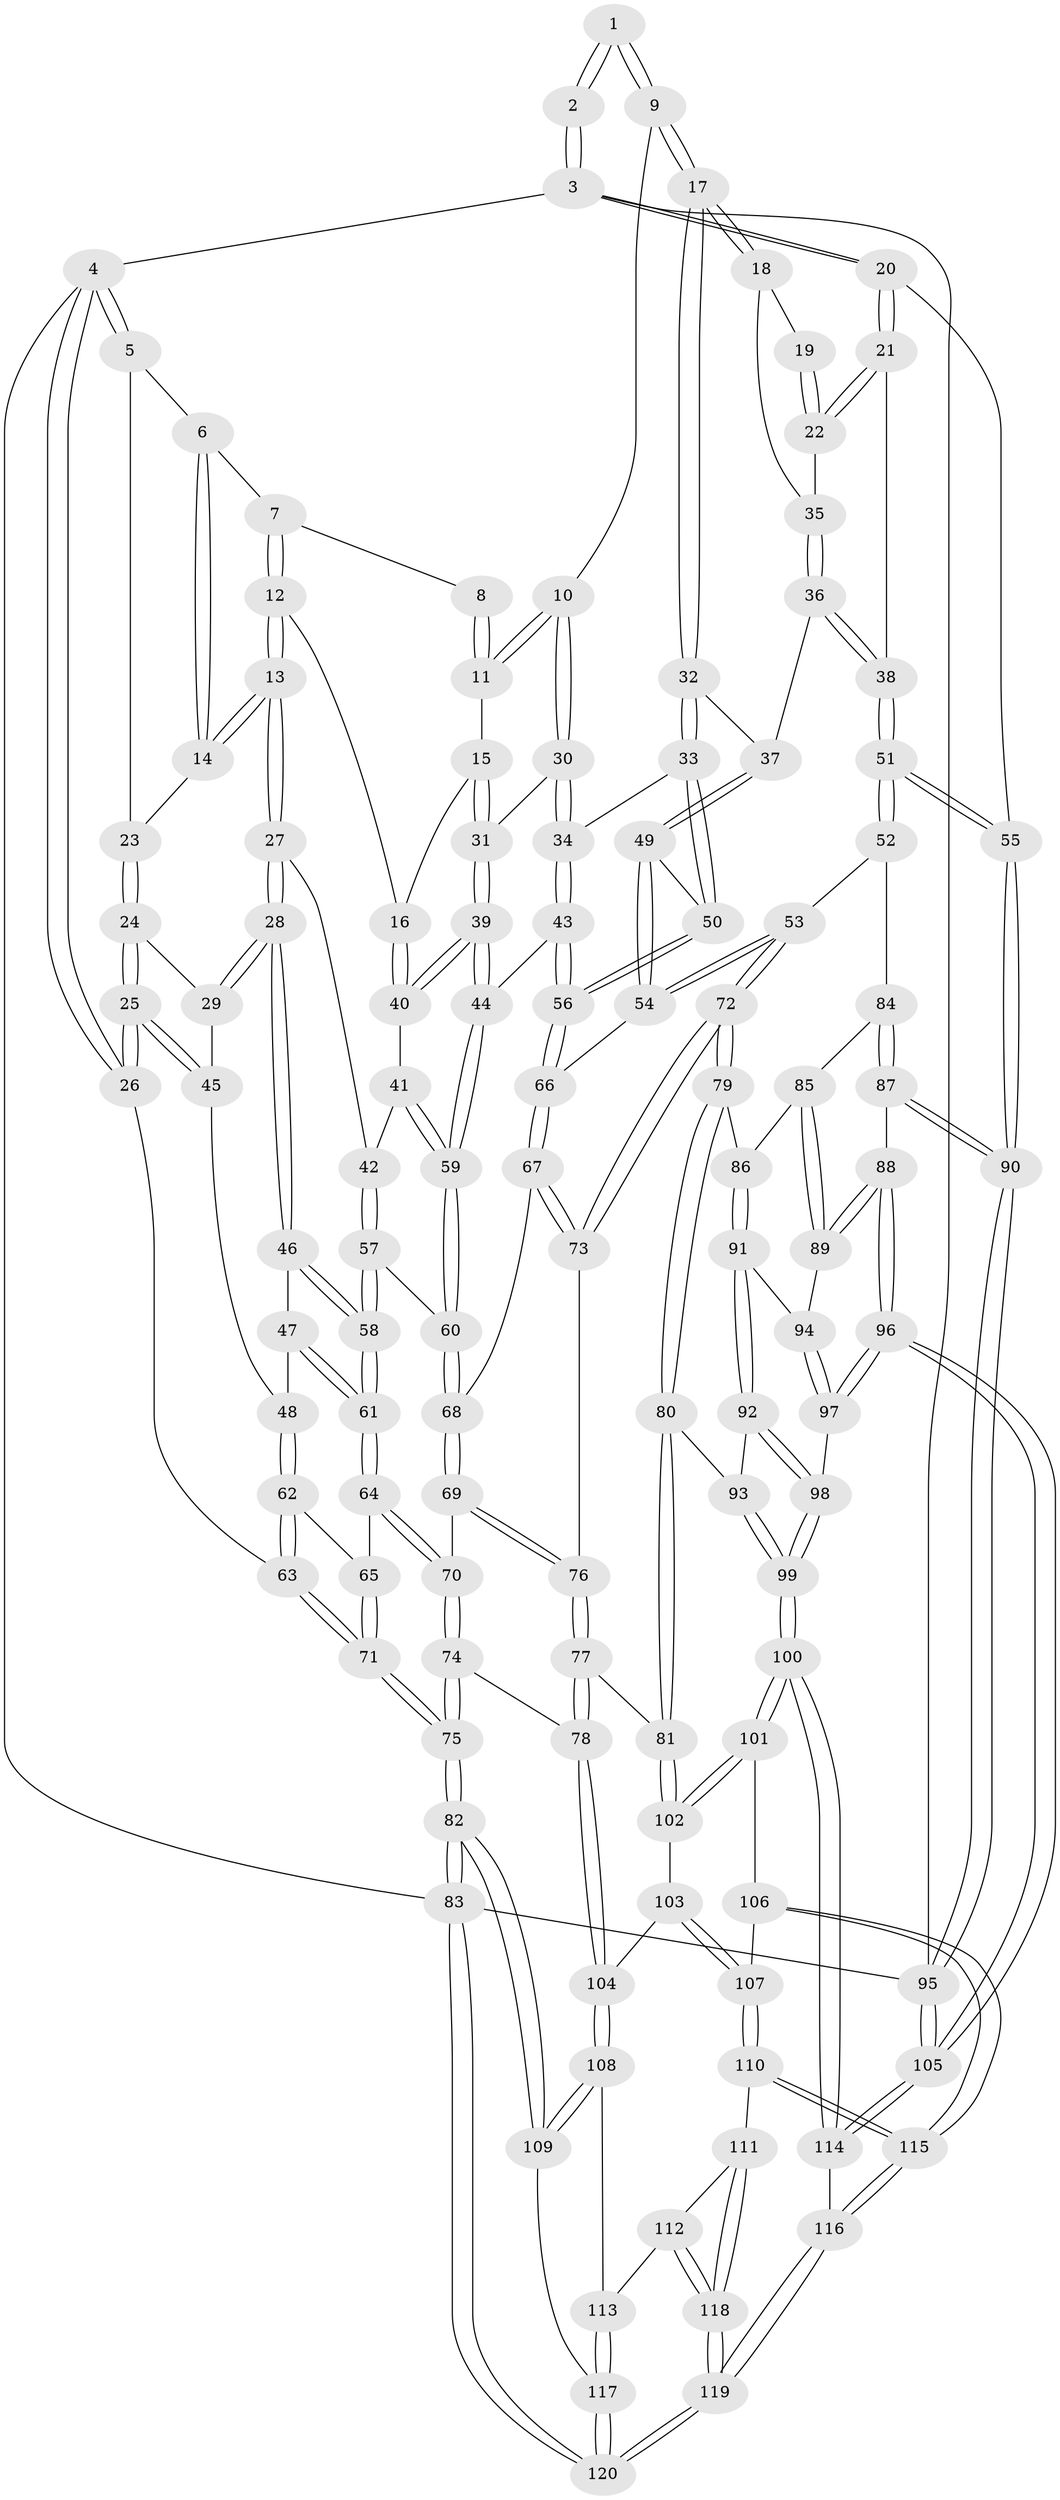 // coarse degree distribution, {2: 0.047058823529411764, 4: 0.24705882352941178, 3: 0.7058823529411765}
// Generated by graph-tools (version 1.1) at 2025/38/03/04/25 23:38:24]
// undirected, 120 vertices, 297 edges
graph export_dot {
  node [color=gray90,style=filled];
  1 [pos="+0.5912865830113516+0"];
  2 [pos="+1+0"];
  3 [pos="+1+0"];
  4 [pos="+0+0"];
  5 [pos="+0+0"];
  6 [pos="+0.12501375805540244+0"];
  7 [pos="+0.3149350827097851+0"];
  8 [pos="+0.43854122476762575+0"];
  9 [pos="+0.6362747746189141+0.01792974146772557"];
  10 [pos="+0.509211656969738+0.12231304943892181"];
  11 [pos="+0.46283744058301013+0.10246063534982801"];
  12 [pos="+0.28498294936737806+0.08858377259894568"];
  13 [pos="+0.2637627458746311+0.10845834679000943"];
  14 [pos="+0.14986736362544995+0.08233588708461925"];
  15 [pos="+0.42550615606527487+0.11380415013901614"];
  16 [pos="+0.3428535726405647+0.12104711370170188"];
  17 [pos="+0.7032363299930706+0.11370867500827621"];
  18 [pos="+0.7536564939641666+0.10472163082549836"];
  19 [pos="+0.9119114084118722+0"];
  20 [pos="+1+0.08942748988911788"];
  21 [pos="+0.9717415896223779+0.14305018168674072"];
  22 [pos="+0.886961565489633+0.12989665142249618"];
  23 [pos="+0.11014600732402259+0.08173467720822883"];
  24 [pos="+0.08183740197663597+0.11951736115207644"];
  25 [pos="+0+0.17682966000650502"];
  26 [pos="+0+0.1754649928092059"];
  27 [pos="+0.21767254651246018+0.20597285986978328"];
  28 [pos="+0.21476039187627116+0.2077903473969272"];
  29 [pos="+0.14100809275014753+0.1924759648532884"];
  30 [pos="+0.5114821155965732+0.1391820779178026"];
  31 [pos="+0.45116910762289114+0.20085957860087023"];
  32 [pos="+0.6996572208597356+0.13267686752016816"];
  33 [pos="+0.6771714704675945+0.19946564744841047"];
  34 [pos="+0.5460690175826579+0.194853895344384"];
  35 [pos="+0.8717455299429945+0.13795367517886623"];
  36 [pos="+0.8625866002011211+0.22969828170126547"];
  37 [pos="+0.8494279746507913+0.2391658964544617"];
  38 [pos="+0.9232080691352833+0.255274184735043"];
  39 [pos="+0.42427457154142734+0.2537276222311279"];
  40 [pos="+0.37252109565582775+0.1797797661548414"];
  41 [pos="+0.30092489889629964+0.26894256834412045"];
  42 [pos="+0.2496327136508118+0.2324736364439767"];
  43 [pos="+0.488667016172358+0.2970382828912558"];
  44 [pos="+0.42876785915005455+0.2752011632643823"];
  45 [pos="+0.0480248985574148+0.2315475644678245"];
  46 [pos="+0.18409910346351946+0.2753835786866603"];
  47 [pos="+0.13089923037970766+0.3135733618193449"];
  48 [pos="+0.1186856671114712+0.3182376579818455"];
  49 [pos="+0.7786914386288634+0.32911692179813745"];
  50 [pos="+0.6776291523526441+0.20316988605409667"];
  51 [pos="+1+0.45390493020399125"];
  52 [pos="+1+0.4742056837238888"];
  53 [pos="+0.812925195605143+0.41079525051824906"];
  54 [pos="+0.7831603098887001+0.366851668700316"];
  55 [pos="+1+0.45235997229535924"];
  56 [pos="+0.553380460508382+0.3713268333949788"];
  57 [pos="+0.26335283531727155+0.36714780411480863"];
  58 [pos="+0.24383847917896895+0.3764982457437673"];
  59 [pos="+0.353556659639256+0.3193556654552476"];
  60 [pos="+0.3466975851201537+0.3380055360641997"];
  61 [pos="+0.22016403881909577+0.4238794480919033"];
  62 [pos="+0.10561840552167265+0.33582421894577524"];
  63 [pos="+0+0.41621623822863013"];
  64 [pos="+0.21313408996181338+0.4519914357915784"];
  65 [pos="+0.13244574853504545+0.4330364012259891"];
  66 [pos="+0.5558749276039776+0.3822187845055474"];
  67 [pos="+0.542707056939574+0.43736529744527414"];
  68 [pos="+0.3748740815083202+0.4350193417847901"];
  69 [pos="+0.3177994489605268+0.515767850418342"];
  70 [pos="+0.25966243731017913+0.5416638940727662"];
  71 [pos="+0+0.5816393839008978"];
  72 [pos="+0.6613000550024958+0.5773518965694818"];
  73 [pos="+0.5658090305291339+0.5235977543580416"];
  74 [pos="+0.20117914346685303+0.6831134973871318"];
  75 [pos="+0+0.7221204169107779"];
  76 [pos="+0.4840219258967117+0.5826380244368083"];
  77 [pos="+0.4637050267083681+0.6340536760164194"];
  78 [pos="+0.22416760411544728+0.7007955887746794"];
  79 [pos="+0.6654068865076821+0.5865522908063796"];
  80 [pos="+0.5609346350665194+0.7072653640691025"];
  81 [pos="+0.49112187391582884+0.7298998326493562"];
  82 [pos="+0+0.8183790381172408"];
  83 [pos="+0+1"];
  84 [pos="+0.9368603140645043+0.5764469176621411"];
  85 [pos="+0.8685470826428435+0.5995807880370211"];
  86 [pos="+0.6719909202614617+0.5943739033644694"];
  87 [pos="+0.9131576874598331+0.7244184477099475"];
  88 [pos="+0.8569588564192226+0.7478757890270251"];
  89 [pos="+0.8007968787107017+0.69827190955762"];
  90 [pos="+1+1"];
  91 [pos="+0.691054768805185+0.6474191437892838"];
  92 [pos="+0.6774493192525981+0.715751995859118"];
  93 [pos="+0.6181486669843872+0.7631267991468108"];
  94 [pos="+0.7690090623059757+0.6934955030340835"];
  95 [pos="+1+1"];
  96 [pos="+0.7977618389148557+0.8708921672580303"];
  97 [pos="+0.7589139925517252+0.8431775587346316"];
  98 [pos="+0.7344899408838381+0.8328442398451099"];
  99 [pos="+0.5798521085119248+0.8578025640414298"];
  100 [pos="+0.5759400287534223+0.860569373499215"];
  101 [pos="+0.574664251715299+0.8602103215822334"];
  102 [pos="+0.48312612735736693+0.756912870465122"];
  103 [pos="+0.39701610680640703+0.790260179400222"];
  104 [pos="+0.24274249939313464+0.7262790234831851"];
  105 [pos="+0.9995222261081905+1"];
  106 [pos="+0.4955101191326989+0.8963680450550022"];
  107 [pos="+0.41062165514075305+0.8844737734156123"];
  108 [pos="+0.25792452279845124+0.8749990815230483"];
  109 [pos="+0.061960440959073236+0.9107944953760507"];
  110 [pos="+0.3822719587396149+0.9245245539085212"];
  111 [pos="+0.3528760732892258+0.9241377262986831"];
  112 [pos="+0.2909869918356841+0.9073584291770778"];
  113 [pos="+0.2598635640073654+0.8834638788783444"];
  114 [pos="+0.6892206452158924+1"];
  115 [pos="+0.4527039715747725+1"];
  116 [pos="+0.4757536447138678+1"];
  117 [pos="+0.19420277354124654+0.9657216387224615"];
  118 [pos="+0.2837809934748268+1"];
  119 [pos="+0.2545865351905716+1"];
  120 [pos="+0.25083190472820927+1"];
  1 -- 2;
  1 -- 2;
  1 -- 9;
  1 -- 9;
  2 -- 3;
  2 -- 3;
  3 -- 4;
  3 -- 20;
  3 -- 20;
  3 -- 95;
  4 -- 5;
  4 -- 5;
  4 -- 26;
  4 -- 26;
  4 -- 83;
  5 -- 6;
  5 -- 23;
  6 -- 7;
  6 -- 14;
  6 -- 14;
  7 -- 8;
  7 -- 12;
  7 -- 12;
  8 -- 11;
  8 -- 11;
  9 -- 10;
  9 -- 17;
  9 -- 17;
  10 -- 11;
  10 -- 11;
  10 -- 30;
  10 -- 30;
  11 -- 15;
  12 -- 13;
  12 -- 13;
  12 -- 16;
  13 -- 14;
  13 -- 14;
  13 -- 27;
  13 -- 27;
  14 -- 23;
  15 -- 16;
  15 -- 31;
  15 -- 31;
  16 -- 40;
  16 -- 40;
  17 -- 18;
  17 -- 18;
  17 -- 32;
  17 -- 32;
  18 -- 19;
  18 -- 35;
  19 -- 22;
  19 -- 22;
  20 -- 21;
  20 -- 21;
  20 -- 55;
  21 -- 22;
  21 -- 22;
  21 -- 38;
  22 -- 35;
  23 -- 24;
  23 -- 24;
  24 -- 25;
  24 -- 25;
  24 -- 29;
  25 -- 26;
  25 -- 26;
  25 -- 45;
  25 -- 45;
  26 -- 63;
  27 -- 28;
  27 -- 28;
  27 -- 42;
  28 -- 29;
  28 -- 29;
  28 -- 46;
  28 -- 46;
  29 -- 45;
  30 -- 31;
  30 -- 34;
  30 -- 34;
  31 -- 39;
  31 -- 39;
  32 -- 33;
  32 -- 33;
  32 -- 37;
  33 -- 34;
  33 -- 50;
  33 -- 50;
  34 -- 43;
  34 -- 43;
  35 -- 36;
  35 -- 36;
  36 -- 37;
  36 -- 38;
  36 -- 38;
  37 -- 49;
  37 -- 49;
  38 -- 51;
  38 -- 51;
  39 -- 40;
  39 -- 40;
  39 -- 44;
  39 -- 44;
  40 -- 41;
  41 -- 42;
  41 -- 59;
  41 -- 59;
  42 -- 57;
  42 -- 57;
  43 -- 44;
  43 -- 56;
  43 -- 56;
  44 -- 59;
  44 -- 59;
  45 -- 48;
  46 -- 47;
  46 -- 58;
  46 -- 58;
  47 -- 48;
  47 -- 61;
  47 -- 61;
  48 -- 62;
  48 -- 62;
  49 -- 50;
  49 -- 54;
  49 -- 54;
  50 -- 56;
  50 -- 56;
  51 -- 52;
  51 -- 52;
  51 -- 55;
  51 -- 55;
  52 -- 53;
  52 -- 84;
  53 -- 54;
  53 -- 54;
  53 -- 72;
  53 -- 72;
  54 -- 66;
  55 -- 90;
  55 -- 90;
  56 -- 66;
  56 -- 66;
  57 -- 58;
  57 -- 58;
  57 -- 60;
  58 -- 61;
  58 -- 61;
  59 -- 60;
  59 -- 60;
  60 -- 68;
  60 -- 68;
  61 -- 64;
  61 -- 64;
  62 -- 63;
  62 -- 63;
  62 -- 65;
  63 -- 71;
  63 -- 71;
  64 -- 65;
  64 -- 70;
  64 -- 70;
  65 -- 71;
  65 -- 71;
  66 -- 67;
  66 -- 67;
  67 -- 68;
  67 -- 73;
  67 -- 73;
  68 -- 69;
  68 -- 69;
  69 -- 70;
  69 -- 76;
  69 -- 76;
  70 -- 74;
  70 -- 74;
  71 -- 75;
  71 -- 75;
  72 -- 73;
  72 -- 73;
  72 -- 79;
  72 -- 79;
  73 -- 76;
  74 -- 75;
  74 -- 75;
  74 -- 78;
  75 -- 82;
  75 -- 82;
  76 -- 77;
  76 -- 77;
  77 -- 78;
  77 -- 78;
  77 -- 81;
  78 -- 104;
  78 -- 104;
  79 -- 80;
  79 -- 80;
  79 -- 86;
  80 -- 81;
  80 -- 81;
  80 -- 93;
  81 -- 102;
  81 -- 102;
  82 -- 83;
  82 -- 83;
  82 -- 109;
  82 -- 109;
  83 -- 120;
  83 -- 120;
  83 -- 95;
  84 -- 85;
  84 -- 87;
  84 -- 87;
  85 -- 86;
  85 -- 89;
  85 -- 89;
  86 -- 91;
  86 -- 91;
  87 -- 88;
  87 -- 90;
  87 -- 90;
  88 -- 89;
  88 -- 89;
  88 -- 96;
  88 -- 96;
  89 -- 94;
  90 -- 95;
  90 -- 95;
  91 -- 92;
  91 -- 92;
  91 -- 94;
  92 -- 93;
  92 -- 98;
  92 -- 98;
  93 -- 99;
  93 -- 99;
  94 -- 97;
  94 -- 97;
  95 -- 105;
  95 -- 105;
  96 -- 97;
  96 -- 97;
  96 -- 105;
  96 -- 105;
  97 -- 98;
  98 -- 99;
  98 -- 99;
  99 -- 100;
  99 -- 100;
  100 -- 101;
  100 -- 101;
  100 -- 114;
  100 -- 114;
  101 -- 102;
  101 -- 102;
  101 -- 106;
  102 -- 103;
  103 -- 104;
  103 -- 107;
  103 -- 107;
  104 -- 108;
  104 -- 108;
  105 -- 114;
  105 -- 114;
  106 -- 107;
  106 -- 115;
  106 -- 115;
  107 -- 110;
  107 -- 110;
  108 -- 109;
  108 -- 109;
  108 -- 113;
  109 -- 117;
  110 -- 111;
  110 -- 115;
  110 -- 115;
  111 -- 112;
  111 -- 118;
  111 -- 118;
  112 -- 113;
  112 -- 118;
  112 -- 118;
  113 -- 117;
  113 -- 117;
  114 -- 116;
  115 -- 116;
  115 -- 116;
  116 -- 119;
  116 -- 119;
  117 -- 120;
  117 -- 120;
  118 -- 119;
  118 -- 119;
  119 -- 120;
  119 -- 120;
}

